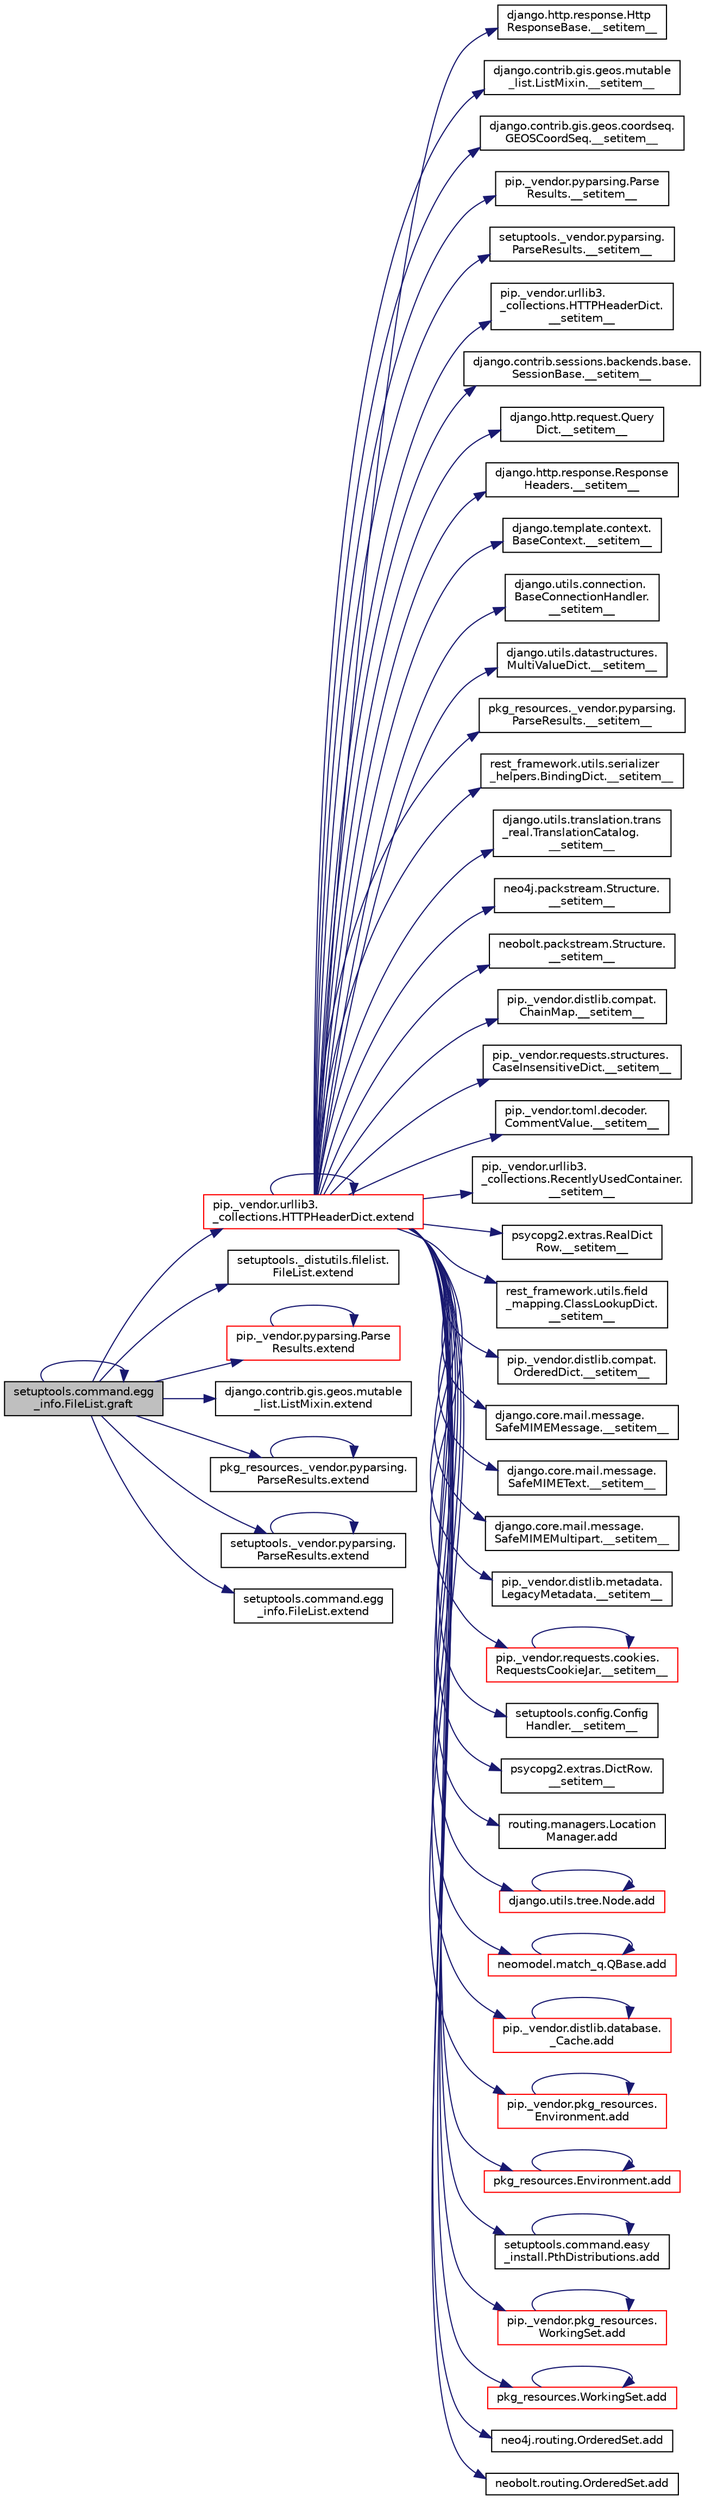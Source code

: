 digraph "setuptools.command.egg_info.FileList.graft"
{
 // LATEX_PDF_SIZE
  edge [fontname="Helvetica",fontsize="10",labelfontname="Helvetica",labelfontsize="10"];
  node [fontname="Helvetica",fontsize="10",shape=record];
  rankdir="LR";
  Node1 [label="setuptools.command.egg\l_info.FileList.graft",height=0.2,width=0.4,color="black", fillcolor="grey75", style="filled", fontcolor="black",tooltip=" "];
  Node1 -> Node2 [color="midnightblue",fontsize="10",style="solid",fontname="Helvetica"];
  Node2 [label="pip._vendor.urllib3.\l_collections.HTTPHeaderDict.extend",height=0.2,width=0.4,color="red", fillcolor="white", style="filled",URL="$d8/dc7/classpip_1_1__vendor_1_1urllib3_1_1__collections_1_1_h_t_t_p_header_dict.html#a04ea7ef53fe3916a040ec0e8cacc6581",tooltip=" "];
  Node2 -> Node3 [color="midnightblue",fontsize="10",style="solid",fontname="Helvetica"];
  Node3 [label="django.http.response.Http\lResponseBase.__setitem__",height=0.2,width=0.4,color="black", fillcolor="white", style="filled",URL="$dd/db4/classdjango_1_1http_1_1response_1_1_http_response_base.html#af71c37e97f7881bb51369941a99c6ecb",tooltip=" "];
  Node2 -> Node4 [color="midnightblue",fontsize="10",style="solid",fontname="Helvetica"];
  Node4 [label="django.contrib.gis.geos.mutable\l_list.ListMixin.__setitem__",height=0.2,width=0.4,color="black", fillcolor="white", style="filled",URL="$d5/d0e/classdjango_1_1contrib_1_1gis_1_1geos_1_1mutable__list_1_1_list_mixin.html#a54944c44e76ca9dc21c8ae4b244a2be4",tooltip=" "];
  Node2 -> Node5 [color="midnightblue",fontsize="10",style="solid",fontname="Helvetica"];
  Node5 [label="django.contrib.gis.geos.coordseq.\lGEOSCoordSeq.__setitem__",height=0.2,width=0.4,color="black", fillcolor="white", style="filled",URL="$d5/d0c/classdjango_1_1contrib_1_1gis_1_1geos_1_1coordseq_1_1_g_e_o_s_coord_seq.html#a12ddd570a86b39c108d18cb39af54167",tooltip=" "];
  Node2 -> Node6 [color="midnightblue",fontsize="10",style="solid",fontname="Helvetica"];
  Node6 [label="pip._vendor.pyparsing.Parse\lResults.__setitem__",height=0.2,width=0.4,color="black", fillcolor="white", style="filled",URL="$d3/d5b/classpip_1_1__vendor_1_1pyparsing_1_1_parse_results.html#ab188dc340b34d61e245c9cd15686bb46",tooltip=" "];
  Node2 -> Node7 [color="midnightblue",fontsize="10",style="solid",fontname="Helvetica"];
  Node7 [label="setuptools._vendor.pyparsing.\lParseResults.__setitem__",height=0.2,width=0.4,color="black", fillcolor="white", style="filled",URL="$df/d77/classsetuptools_1_1__vendor_1_1pyparsing_1_1_parse_results.html#ae10b62f50b58cd72e321341128fc2ea0",tooltip=" "];
  Node2 -> Node8 [color="midnightblue",fontsize="10",style="solid",fontname="Helvetica"];
  Node8 [label="pip._vendor.urllib3.\l_collections.HTTPHeaderDict.\l__setitem__",height=0.2,width=0.4,color="black", fillcolor="white", style="filled",URL="$d8/dc7/classpip_1_1__vendor_1_1urllib3_1_1__collections_1_1_h_t_t_p_header_dict.html#ab1dfb08764252d6536e4ec37c019adbf",tooltip=" "];
  Node2 -> Node9 [color="midnightblue",fontsize="10",style="solid",fontname="Helvetica"];
  Node9 [label="django.contrib.sessions.backends.base.\lSessionBase.__setitem__",height=0.2,width=0.4,color="black", fillcolor="white", style="filled",URL="$d1/d6e/classdjango_1_1contrib_1_1sessions_1_1backends_1_1base_1_1_session_base.html#a5dedca48bb99798d8c5729bc285eff94",tooltip=" "];
  Node2 -> Node10 [color="midnightblue",fontsize="10",style="solid",fontname="Helvetica"];
  Node10 [label="django.http.request.Query\lDict.__setitem__",height=0.2,width=0.4,color="black", fillcolor="white", style="filled",URL="$d3/dd6/classdjango_1_1http_1_1request_1_1_query_dict.html#ab7946b52ae959bdb6244a4f6048a232e",tooltip=" "];
  Node2 -> Node11 [color="midnightblue",fontsize="10",style="solid",fontname="Helvetica"];
  Node11 [label="django.http.response.Response\lHeaders.__setitem__",height=0.2,width=0.4,color="black", fillcolor="white", style="filled",URL="$d9/d00/classdjango_1_1http_1_1response_1_1_response_headers.html#a08562b1ed6d0299fe0a7e8d8643cff5b",tooltip=" "];
  Node2 -> Node12 [color="midnightblue",fontsize="10",style="solid",fontname="Helvetica"];
  Node12 [label="django.template.context.\lBaseContext.__setitem__",height=0.2,width=0.4,color="black", fillcolor="white", style="filled",URL="$d9/da5/classdjango_1_1template_1_1context_1_1_base_context.html#a69265309f567d1742da68efe3775b9af",tooltip=" "];
  Node2 -> Node13 [color="midnightblue",fontsize="10",style="solid",fontname="Helvetica"];
  Node13 [label="django.utils.connection.\lBaseConnectionHandler.\l__setitem__",height=0.2,width=0.4,color="black", fillcolor="white", style="filled",URL="$df/db2/classdjango_1_1utils_1_1connection_1_1_base_connection_handler.html#a2fdad2a66bf96b1543fbfc27e49b8454",tooltip=" "];
  Node2 -> Node14 [color="midnightblue",fontsize="10",style="solid",fontname="Helvetica"];
  Node14 [label="django.utils.datastructures.\lMultiValueDict.__setitem__",height=0.2,width=0.4,color="black", fillcolor="white", style="filled",URL="$d5/d02/classdjango_1_1utils_1_1datastructures_1_1_multi_value_dict.html#a9483434b2f8c47420e6ee9e73857858a",tooltip=" "];
  Node2 -> Node15 [color="midnightblue",fontsize="10",style="solid",fontname="Helvetica"];
  Node15 [label="pkg_resources._vendor.pyparsing.\lParseResults.__setitem__",height=0.2,width=0.4,color="black", fillcolor="white", style="filled",URL="$d3/d93/classpkg__resources_1_1__vendor_1_1pyparsing_1_1_parse_results.html#add107f9bf8d6fcb3d1287e42d2e54a1f",tooltip=" "];
  Node2 -> Node16 [color="midnightblue",fontsize="10",style="solid",fontname="Helvetica"];
  Node16 [label="rest_framework.utils.serializer\l_helpers.BindingDict.__setitem__",height=0.2,width=0.4,color="black", fillcolor="white", style="filled",URL="$d3/d67/classrest__framework_1_1utils_1_1serializer__helpers_1_1_binding_dict.html#aa44f75d6f4fca17aeb8e1e7dcd3d4db2",tooltip=" "];
  Node2 -> Node17 [color="midnightblue",fontsize="10",style="solid",fontname="Helvetica"];
  Node17 [label="django.utils.translation.trans\l_real.TranslationCatalog.\l__setitem__",height=0.2,width=0.4,color="black", fillcolor="white", style="filled",URL="$dd/d59/classdjango_1_1utils_1_1translation_1_1trans__real_1_1_translation_catalog.html#a66e1f631aeb9313fb01e7d0095cf2ecb",tooltip=" "];
  Node2 -> Node18 [color="midnightblue",fontsize="10",style="solid",fontname="Helvetica"];
  Node18 [label="neo4j.packstream.Structure.\l__setitem__",height=0.2,width=0.4,color="black", fillcolor="white", style="filled",URL="$d4/d92/classneo4j_1_1packstream_1_1_structure.html#a66f1d7a01ccf2cc8ecc212916b1bfcef",tooltip=" "];
  Node2 -> Node19 [color="midnightblue",fontsize="10",style="solid",fontname="Helvetica"];
  Node19 [label="neobolt.packstream.Structure.\l__setitem__",height=0.2,width=0.4,color="black", fillcolor="white", style="filled",URL="$d1/d7a/classneobolt_1_1packstream_1_1_structure.html#a1f9dabacd14de60142da576d8a920fab",tooltip=" "];
  Node2 -> Node20 [color="midnightblue",fontsize="10",style="solid",fontname="Helvetica"];
  Node20 [label="pip._vendor.distlib.compat.\lChainMap.__setitem__",height=0.2,width=0.4,color="black", fillcolor="white", style="filled",URL="$d2/d2d/classpip_1_1__vendor_1_1distlib_1_1compat_1_1_chain_map.html#a9dda76e67f06f60cd32e6ffec1d2a6fa",tooltip=" "];
  Node2 -> Node21 [color="midnightblue",fontsize="10",style="solid",fontname="Helvetica"];
  Node21 [label="pip._vendor.requests.structures.\lCaseInsensitiveDict.__setitem__",height=0.2,width=0.4,color="black", fillcolor="white", style="filled",URL="$d3/de3/classpip_1_1__vendor_1_1requests_1_1structures_1_1_case_insensitive_dict.html#a16c056f286a68dde67716640b97c807b",tooltip=" "];
  Node2 -> Node22 [color="midnightblue",fontsize="10",style="solid",fontname="Helvetica"];
  Node22 [label="pip._vendor.toml.decoder.\lCommentValue.__setitem__",height=0.2,width=0.4,color="black", fillcolor="white", style="filled",URL="$d6/d59/classpip_1_1__vendor_1_1toml_1_1decoder_1_1_comment_value.html#aebec37cd806643d85e1bdefaa3f5d610",tooltip=" "];
  Node2 -> Node23 [color="midnightblue",fontsize="10",style="solid",fontname="Helvetica"];
  Node23 [label="pip._vendor.urllib3.\l_collections.RecentlyUsedContainer.\l__setitem__",height=0.2,width=0.4,color="black", fillcolor="white", style="filled",URL="$d3/df5/classpip_1_1__vendor_1_1urllib3_1_1__collections_1_1_recently_used_container.html#a4dfbdf0e6ca22811b5e541392fd53a72",tooltip=" "];
  Node2 -> Node24 [color="midnightblue",fontsize="10",style="solid",fontname="Helvetica"];
  Node24 [label="psycopg2.extras.RealDict\lRow.__setitem__",height=0.2,width=0.4,color="black", fillcolor="white", style="filled",URL="$dd/d32/classpsycopg2_1_1extras_1_1_real_dict_row.html#a5cc79d962780119f4a94278fbb3479e1",tooltip=" "];
  Node2 -> Node25 [color="midnightblue",fontsize="10",style="solid",fontname="Helvetica"];
  Node25 [label="rest_framework.utils.field\l_mapping.ClassLookupDict.\l__setitem__",height=0.2,width=0.4,color="black", fillcolor="white", style="filled",URL="$d9/d64/classrest__framework_1_1utils_1_1field__mapping_1_1_class_lookup_dict.html#a17447de5405d7e05fb25f91c003298a0",tooltip=" "];
  Node2 -> Node26 [color="midnightblue",fontsize="10",style="solid",fontname="Helvetica"];
  Node26 [label="pip._vendor.distlib.compat.\lOrderedDict.__setitem__",height=0.2,width=0.4,color="black", fillcolor="white", style="filled",URL="$d8/dae/classpip_1_1__vendor_1_1distlib_1_1compat_1_1_ordered_dict.html#a6ab8a22c72107501120695539e652957",tooltip=" "];
  Node2 -> Node27 [color="midnightblue",fontsize="10",style="solid",fontname="Helvetica"];
  Node27 [label="django.core.mail.message.\lSafeMIMEMessage.__setitem__",height=0.2,width=0.4,color="black", fillcolor="white", style="filled",URL="$dc/dcb/classdjango_1_1core_1_1mail_1_1message_1_1_safe_m_i_m_e_message.html#acb1e2c2ec1e9c382e9ca0984201fd71f",tooltip=" "];
  Node2 -> Node28 [color="midnightblue",fontsize="10",style="solid",fontname="Helvetica"];
  Node28 [label="django.core.mail.message.\lSafeMIMEText.__setitem__",height=0.2,width=0.4,color="black", fillcolor="white", style="filled",URL="$d4/dbd/classdjango_1_1core_1_1mail_1_1message_1_1_safe_m_i_m_e_text.html#a133a6bee325bab7a2bf36d6eccea1196",tooltip=" "];
  Node2 -> Node29 [color="midnightblue",fontsize="10",style="solid",fontname="Helvetica"];
  Node29 [label="django.core.mail.message.\lSafeMIMEMultipart.__setitem__",height=0.2,width=0.4,color="black", fillcolor="white", style="filled",URL="$df/d61/classdjango_1_1core_1_1mail_1_1message_1_1_safe_m_i_m_e_multipart.html#a07e9eff15d8a40f10ff6c3218cf9f9bb",tooltip=" "];
  Node2 -> Node30 [color="midnightblue",fontsize="10",style="solid",fontname="Helvetica"];
  Node30 [label="pip._vendor.distlib.metadata.\lLegacyMetadata.__setitem__",height=0.2,width=0.4,color="black", fillcolor="white", style="filled",URL="$d3/dc5/classpip_1_1__vendor_1_1distlib_1_1metadata_1_1_legacy_metadata.html#a247dd6e5ed048e357c5880358e484de9",tooltip=" "];
  Node2 -> Node31 [color="midnightblue",fontsize="10",style="solid",fontname="Helvetica"];
  Node31 [label="pip._vendor.requests.cookies.\lRequestsCookieJar.__setitem__",height=0.2,width=0.4,color="red", fillcolor="white", style="filled",URL="$d9/d08/classpip_1_1__vendor_1_1requests_1_1cookies_1_1_requests_cookie_jar.html#aa3ae937fbc242ed0018f8da038f73363",tooltip=" "];
  Node31 -> Node31 [color="midnightblue",fontsize="10",style="solid",fontname="Helvetica"];
  Node2 -> Node105 [color="midnightblue",fontsize="10",style="solid",fontname="Helvetica"];
  Node105 [label="setuptools.config.Config\lHandler.__setitem__",height=0.2,width=0.4,color="black", fillcolor="white", style="filled",URL="$d2/d75/classsetuptools_1_1config_1_1_config_handler.html#a972a9b2d1f6a6782ad900b58a63092d5",tooltip=" "];
  Node2 -> Node106 [color="midnightblue",fontsize="10",style="solid",fontname="Helvetica"];
  Node106 [label="psycopg2.extras.DictRow.\l__setitem__",height=0.2,width=0.4,color="black", fillcolor="white", style="filled",URL="$dc/d7b/classpsycopg2_1_1extras_1_1_dict_row.html#aa97c30b90d6c30849bc8dfa31728daaf",tooltip=" "];
  Node2 -> Node107 [color="midnightblue",fontsize="10",style="solid",fontname="Helvetica"];
  Node107 [label="routing.managers.Location\lManager.add",height=0.2,width=0.4,color="black", fillcolor="white", style="filled",URL="$d4/d05/classrouting_1_1managers_1_1_location_manager.html#a0e379ba61e042a6233a6a213622126f8",tooltip=" "];
  Node2 -> Node108 [color="midnightblue",fontsize="10",style="solid",fontname="Helvetica"];
  Node108 [label="django.utils.tree.Node.add",height=0.2,width=0.4,color="red", fillcolor="white", style="filled",URL="$d3/d76/classdjango_1_1utils_1_1tree_1_1_node.html#ae1010ad26ddf8dc21be829eacb2914c6",tooltip=" "];
  Node108 -> Node108 [color="midnightblue",fontsize="10",style="solid",fontname="Helvetica"];
  Node2 -> Node111 [color="midnightblue",fontsize="10",style="solid",fontname="Helvetica"];
  Node111 [label="neomodel.match_q.QBase.add",height=0.2,width=0.4,color="red", fillcolor="white", style="filled",URL="$de/dc8/classneomodel_1_1match__q_1_1_q_base.html#ad73a352adfb8d3f824a02307054b89e6",tooltip=" "];
  Node111 -> Node111 [color="midnightblue",fontsize="10",style="solid",fontname="Helvetica"];
  Node2 -> Node112 [color="midnightblue",fontsize="10",style="solid",fontname="Helvetica"];
  Node112 [label="pip._vendor.distlib.database.\l_Cache.add",height=0.2,width=0.4,color="red", fillcolor="white", style="filled",URL="$d8/dcd/classpip_1_1__vendor_1_1distlib_1_1database_1_1___cache.html#a98296c2e1af8395fc035df3fdfc400fc",tooltip=" "];
  Node112 -> Node112 [color="midnightblue",fontsize="10",style="solid",fontname="Helvetica"];
  Node2 -> Node180 [color="midnightblue",fontsize="10",style="solid",fontname="Helvetica"];
  Node180 [label="pip._vendor.pkg_resources.\lEnvironment.add",height=0.2,width=0.4,color="red", fillcolor="white", style="filled",URL="$de/d79/classpip_1_1__vendor_1_1pkg__resources_1_1_environment.html#a81284f46d9fa7b21a5f9a4e710fe80cf",tooltip=" "];
  Node180 -> Node180 [color="midnightblue",fontsize="10",style="solid",fontname="Helvetica"];
  Node2 -> Node186 [color="midnightblue",fontsize="10",style="solid",fontname="Helvetica"];
  Node186 [label="pkg_resources.Environment.add",height=0.2,width=0.4,color="red", fillcolor="white", style="filled",URL="$dd/d81/classpkg__resources_1_1_environment.html#a0ba8999abdb4cbc7a1965766560197fc",tooltip=" "];
  Node186 -> Node186 [color="midnightblue",fontsize="10",style="solid",fontname="Helvetica"];
  Node2 -> Node187 [color="midnightblue",fontsize="10",style="solid",fontname="Helvetica"];
  Node187 [label="setuptools.command.easy\l_install.PthDistributions.add",height=0.2,width=0.4,color="black", fillcolor="white", style="filled",URL="$d2/d49/classsetuptools_1_1command_1_1easy__install_1_1_pth_distributions.html#a9225a5df3c1a4af13a45aa4d92e83cbf",tooltip=" "];
  Node187 -> Node187 [color="midnightblue",fontsize="10",style="solid",fontname="Helvetica"];
  Node2 -> Node188 [color="midnightblue",fontsize="10",style="solid",fontname="Helvetica"];
  Node188 [label="pip._vendor.pkg_resources.\lWorkingSet.add",height=0.2,width=0.4,color="red", fillcolor="white", style="filled",URL="$da/d4f/classpip_1_1__vendor_1_1pkg__resources_1_1_working_set.html#a721315d2a4a0a3ead71bf8d1b83261ce",tooltip=" "];
  Node188 -> Node188 [color="midnightblue",fontsize="10",style="solid",fontname="Helvetica"];
  Node2 -> Node191 [color="midnightblue",fontsize="10",style="solid",fontname="Helvetica"];
  Node191 [label="pkg_resources.WorkingSet.add",height=0.2,width=0.4,color="red", fillcolor="white", style="filled",URL="$d5/d96/classpkg__resources_1_1_working_set.html#ab12bd19b39a01d6013544ab543401a16",tooltip=" "];
  Node191 -> Node191 [color="midnightblue",fontsize="10",style="solid",fontname="Helvetica"];
  Node2 -> Node192 [color="midnightblue",fontsize="10",style="solid",fontname="Helvetica"];
  Node192 [label="neo4j.routing.OrderedSet.add",height=0.2,width=0.4,color="black", fillcolor="white", style="filled",URL="$da/d21/classneo4j_1_1routing_1_1_ordered_set.html#afe936373bcfa8bfbc9393f93c2412ec3",tooltip=" "];
  Node2 -> Node193 [color="midnightblue",fontsize="10",style="solid",fontname="Helvetica"];
  Node193 [label="neobolt.routing.OrderedSet.add",height=0.2,width=0.4,color="black", fillcolor="white", style="filled",URL="$de/d18/classneobolt_1_1routing_1_1_ordered_set.html#aab9d20be2357ea7f0a95de4b0e0ee03f",tooltip=" "];
  Node2 -> Node2 [color="midnightblue",fontsize="10",style="solid",fontname="Helvetica"];
  Node1 -> Node5564 [color="midnightblue",fontsize="10",style="solid",fontname="Helvetica"];
  Node5564 [label="setuptools._distutils.filelist.\lFileList.extend",height=0.2,width=0.4,color="black", fillcolor="white", style="filled",URL="$dd/d97/classsetuptools_1_1__distutils_1_1filelist_1_1_file_list.html#a857522eaf9de6edd66fc3937bf0af493",tooltip=" "];
  Node1 -> Node5565 [color="midnightblue",fontsize="10",style="solid",fontname="Helvetica"];
  Node5565 [label="pip._vendor.pyparsing.Parse\lResults.extend",height=0.2,width=0.4,color="red", fillcolor="white", style="filled",URL="$d3/d5b/classpip_1_1__vendor_1_1pyparsing_1_1_parse_results.html#acd6c647ae66379e661f5c348d714e0e9",tooltip=" "];
  Node5565 -> Node5565 [color="midnightblue",fontsize="10",style="solid",fontname="Helvetica"];
  Node1 -> Node5576 [color="midnightblue",fontsize="10",style="solid",fontname="Helvetica"];
  Node5576 [label="django.contrib.gis.geos.mutable\l_list.ListMixin.extend",height=0.2,width=0.4,color="black", fillcolor="white", style="filled",URL="$d5/d0e/classdjango_1_1contrib_1_1gis_1_1geos_1_1mutable__list_1_1_list_mixin.html#ab6b45a1aed7ba75685b6da9945f9ee39",tooltip=" "];
  Node1 -> Node5577 [color="midnightblue",fontsize="10",style="solid",fontname="Helvetica"];
  Node5577 [label="pkg_resources._vendor.pyparsing.\lParseResults.extend",height=0.2,width=0.4,color="black", fillcolor="white", style="filled",URL="$d3/d93/classpkg__resources_1_1__vendor_1_1pyparsing_1_1_parse_results.html#ab364b8acde3167bcd176f82ea6e1b422",tooltip=" "];
  Node5577 -> Node5577 [color="midnightblue",fontsize="10",style="solid",fontname="Helvetica"];
  Node1 -> Node5578 [color="midnightblue",fontsize="10",style="solid",fontname="Helvetica"];
  Node5578 [label="setuptools._vendor.pyparsing.\lParseResults.extend",height=0.2,width=0.4,color="black", fillcolor="white", style="filled",URL="$df/d77/classsetuptools_1_1__vendor_1_1pyparsing_1_1_parse_results.html#a8963c59894060ca9d0dc2c906f8d57d9",tooltip=" "];
  Node5578 -> Node5578 [color="midnightblue",fontsize="10",style="solid",fontname="Helvetica"];
  Node1 -> Node5579 [color="midnightblue",fontsize="10",style="solid",fontname="Helvetica"];
  Node5579 [label="setuptools.command.egg\l_info.FileList.extend",height=0.2,width=0.4,color="black", fillcolor="white", style="filled",URL="$d1/df1/classsetuptools_1_1command_1_1egg__info_1_1_file_list.html#a1fc25e5103545c7a0fbb613b72cc89e6",tooltip=" "];
  Node1 -> Node1 [color="midnightblue",fontsize="10",style="solid",fontname="Helvetica"];
}
